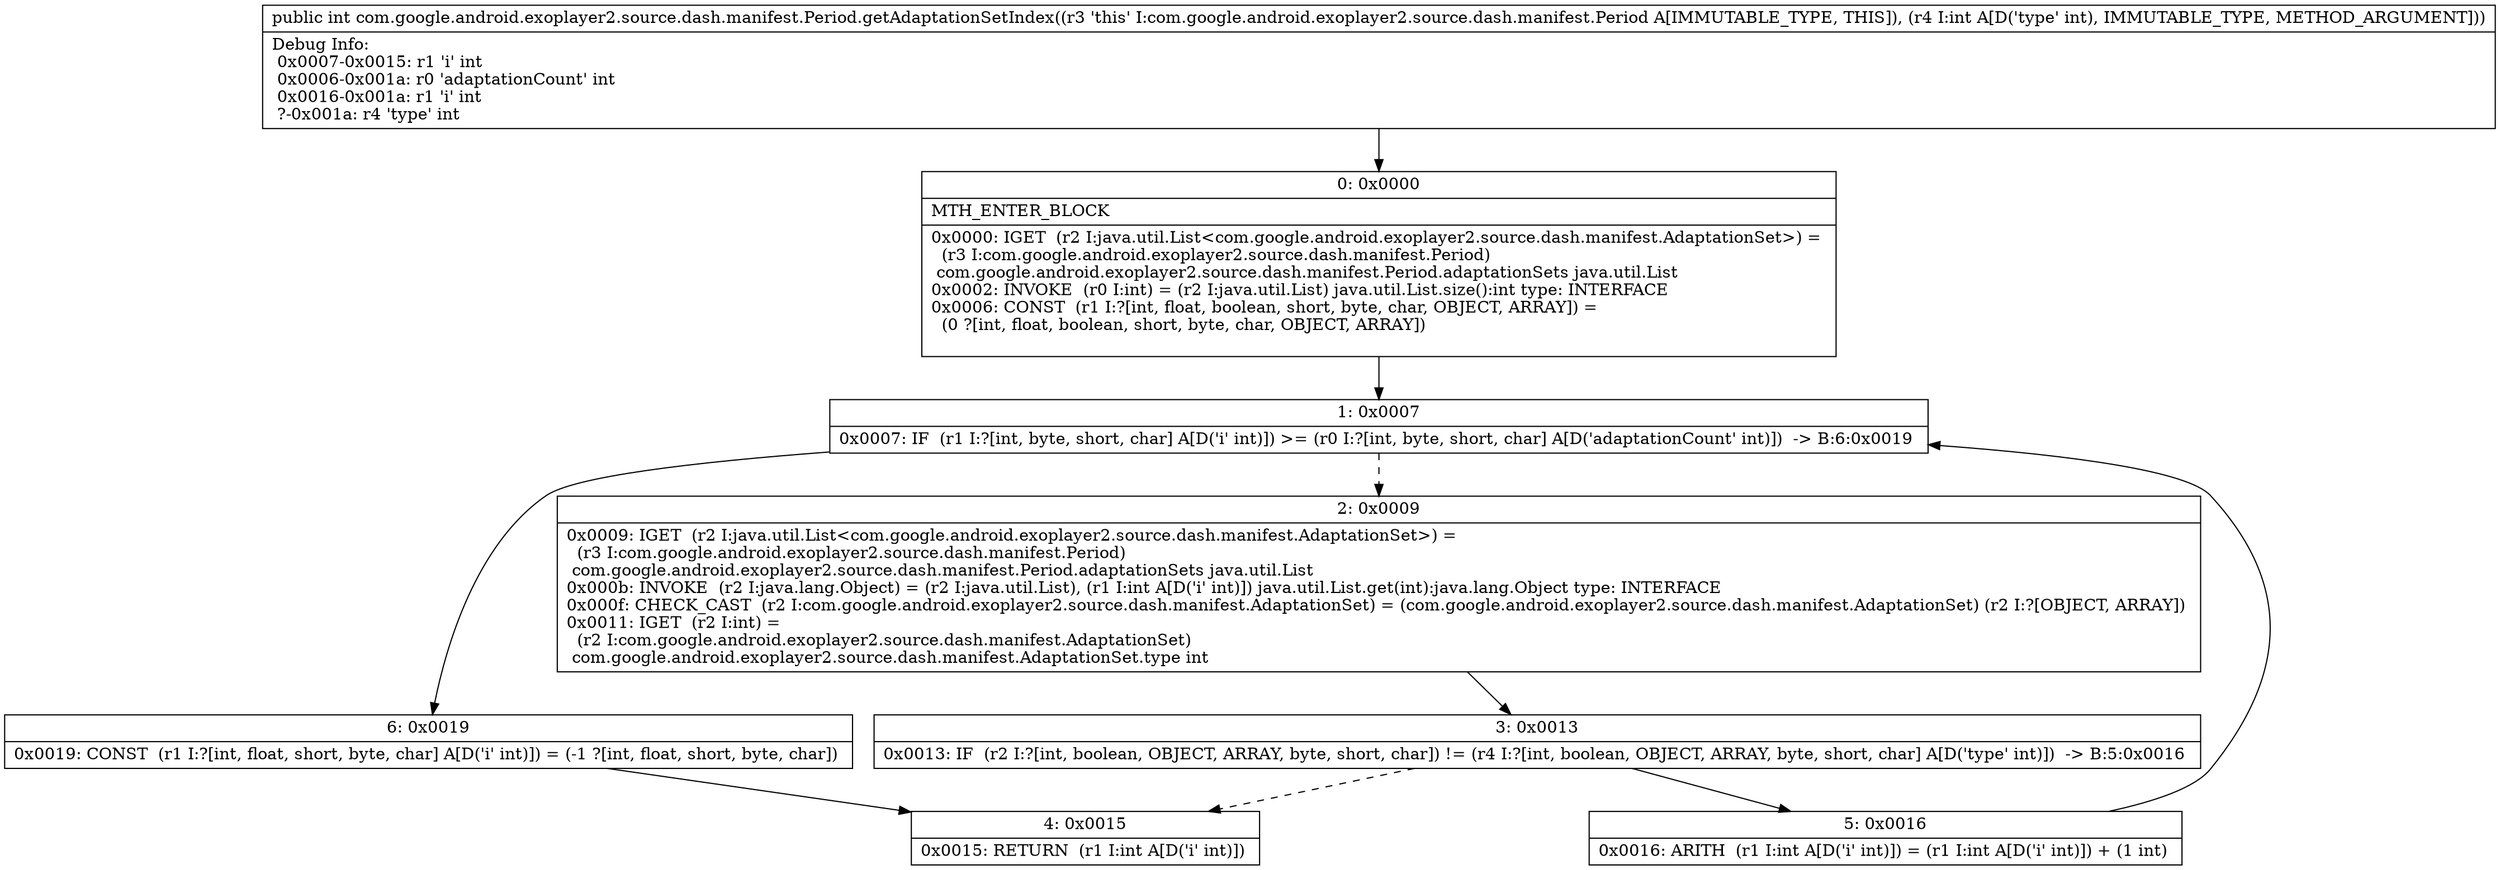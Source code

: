 digraph "CFG forcom.google.android.exoplayer2.source.dash.manifest.Period.getAdaptationSetIndex(I)I" {
Node_0 [shape=record,label="{0\:\ 0x0000|MTH_ENTER_BLOCK\l|0x0000: IGET  (r2 I:java.util.List\<com.google.android.exoplayer2.source.dash.manifest.AdaptationSet\>) = \l  (r3 I:com.google.android.exoplayer2.source.dash.manifest.Period)\l com.google.android.exoplayer2.source.dash.manifest.Period.adaptationSets java.util.List \l0x0002: INVOKE  (r0 I:int) = (r2 I:java.util.List) java.util.List.size():int type: INTERFACE \l0x0006: CONST  (r1 I:?[int, float, boolean, short, byte, char, OBJECT, ARRAY]) = \l  (0 ?[int, float, boolean, short, byte, char, OBJECT, ARRAY])\l \l}"];
Node_1 [shape=record,label="{1\:\ 0x0007|0x0007: IF  (r1 I:?[int, byte, short, char] A[D('i' int)]) \>= (r0 I:?[int, byte, short, char] A[D('adaptationCount' int)])  \-\> B:6:0x0019 \l}"];
Node_2 [shape=record,label="{2\:\ 0x0009|0x0009: IGET  (r2 I:java.util.List\<com.google.android.exoplayer2.source.dash.manifest.AdaptationSet\>) = \l  (r3 I:com.google.android.exoplayer2.source.dash.manifest.Period)\l com.google.android.exoplayer2.source.dash.manifest.Period.adaptationSets java.util.List \l0x000b: INVOKE  (r2 I:java.lang.Object) = (r2 I:java.util.List), (r1 I:int A[D('i' int)]) java.util.List.get(int):java.lang.Object type: INTERFACE \l0x000f: CHECK_CAST  (r2 I:com.google.android.exoplayer2.source.dash.manifest.AdaptationSet) = (com.google.android.exoplayer2.source.dash.manifest.AdaptationSet) (r2 I:?[OBJECT, ARRAY]) \l0x0011: IGET  (r2 I:int) = \l  (r2 I:com.google.android.exoplayer2.source.dash.manifest.AdaptationSet)\l com.google.android.exoplayer2.source.dash.manifest.AdaptationSet.type int \l}"];
Node_3 [shape=record,label="{3\:\ 0x0013|0x0013: IF  (r2 I:?[int, boolean, OBJECT, ARRAY, byte, short, char]) != (r4 I:?[int, boolean, OBJECT, ARRAY, byte, short, char] A[D('type' int)])  \-\> B:5:0x0016 \l}"];
Node_4 [shape=record,label="{4\:\ 0x0015|0x0015: RETURN  (r1 I:int A[D('i' int)]) \l}"];
Node_5 [shape=record,label="{5\:\ 0x0016|0x0016: ARITH  (r1 I:int A[D('i' int)]) = (r1 I:int A[D('i' int)]) + (1 int) \l}"];
Node_6 [shape=record,label="{6\:\ 0x0019|0x0019: CONST  (r1 I:?[int, float, short, byte, char] A[D('i' int)]) = (\-1 ?[int, float, short, byte, char]) \l}"];
MethodNode[shape=record,label="{public int com.google.android.exoplayer2.source.dash.manifest.Period.getAdaptationSetIndex((r3 'this' I:com.google.android.exoplayer2.source.dash.manifest.Period A[IMMUTABLE_TYPE, THIS]), (r4 I:int A[D('type' int), IMMUTABLE_TYPE, METHOD_ARGUMENT]))  | Debug Info:\l  0x0007\-0x0015: r1 'i' int\l  0x0006\-0x001a: r0 'adaptationCount' int\l  0x0016\-0x001a: r1 'i' int\l  ?\-0x001a: r4 'type' int\l}"];
MethodNode -> Node_0;
Node_0 -> Node_1;
Node_1 -> Node_2[style=dashed];
Node_1 -> Node_6;
Node_2 -> Node_3;
Node_3 -> Node_4[style=dashed];
Node_3 -> Node_5;
Node_5 -> Node_1;
Node_6 -> Node_4;
}

